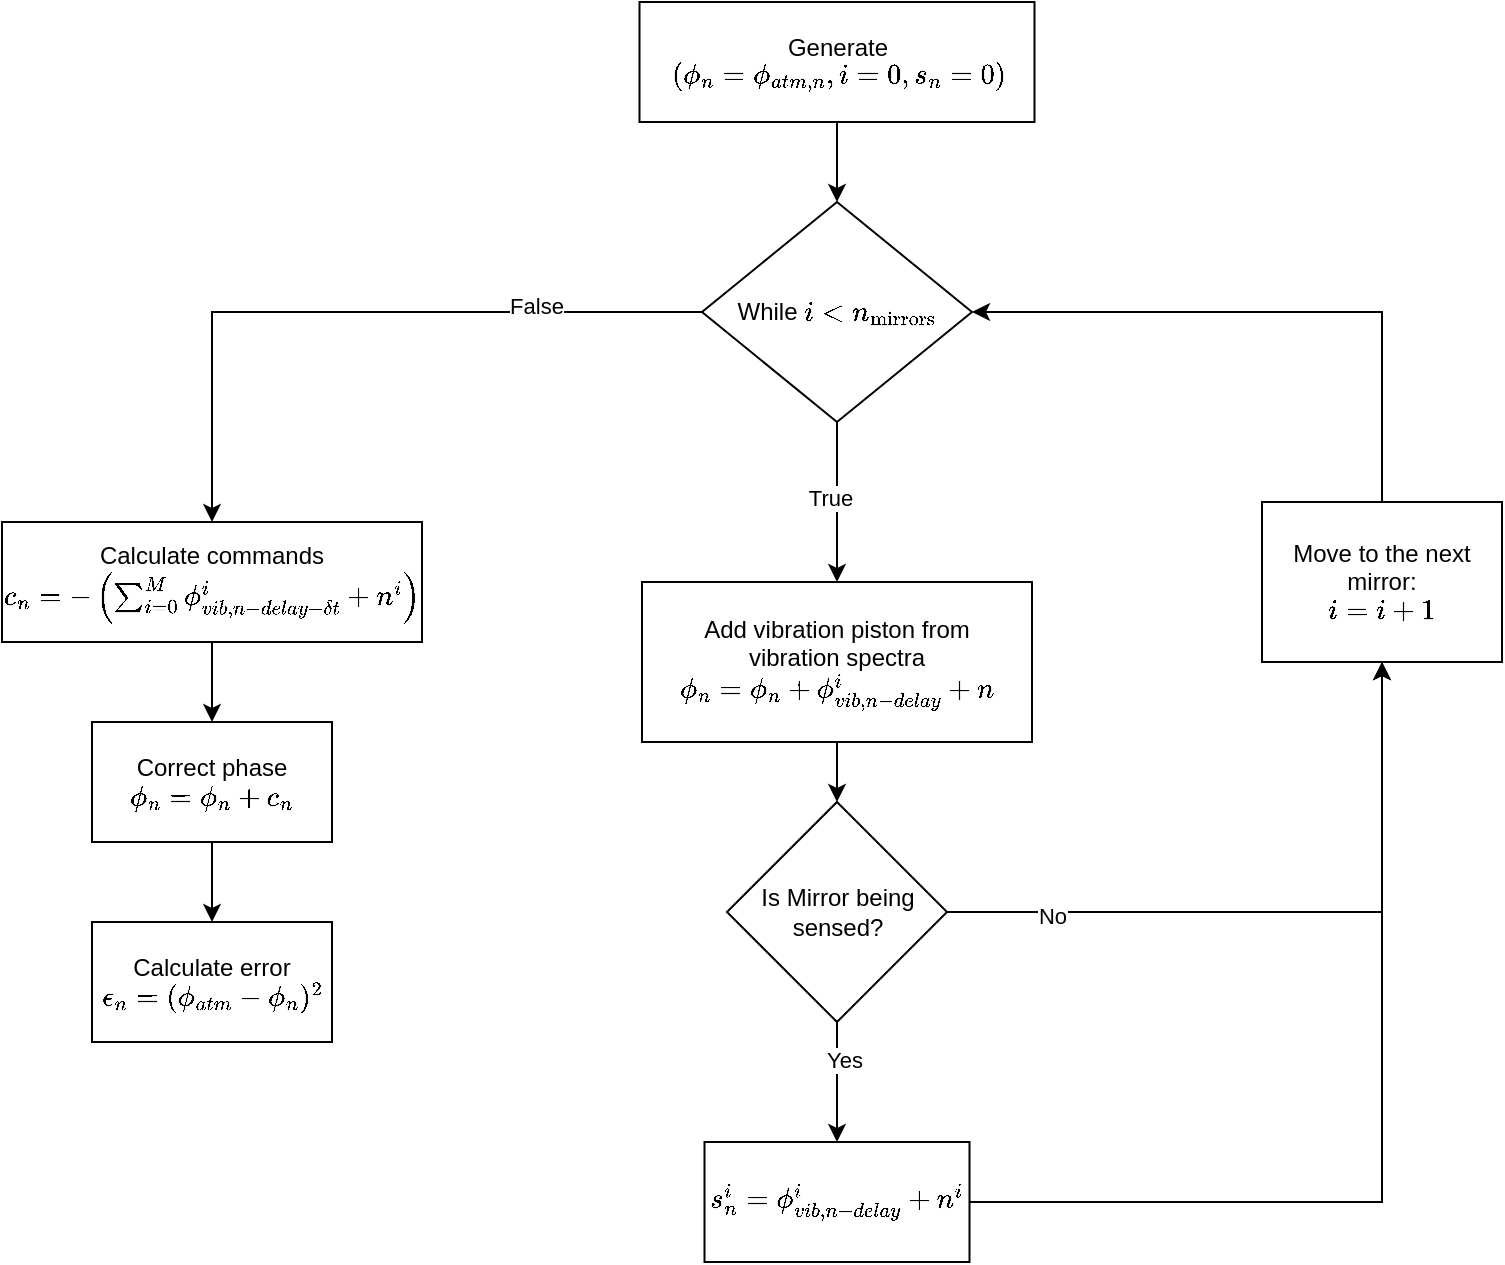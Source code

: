 <mxfile version="28.2.5" pages="5">
  <diagram id="vtG1QSBKQb1yQzs_CNGB" name="Reduced pipeline">
    <mxGraphModel dx="946" dy="549" grid="1" gridSize="10" guides="1" tooltips="1" connect="1" arrows="1" fold="1" page="1" pageScale="1" pageWidth="850" pageHeight="1100" math="1" shadow="0">
      <root>
        <mxCell id="0" />
        <mxCell id="1" parent="0" />
        <mxCell id="zL2rBSDNeWhpRYL6FzXf-2" style="edgeStyle=orthogonalEdgeStyle;rounded=0;orthogonalLoop=1;jettySize=auto;html=1;exitX=0.5;exitY=1;exitDx=0;exitDy=0;entryX=0.5;entryY=0;entryDx=0;entryDy=0;" edge="1" parent="1" source="zL2rBSDNeWhpRYL6FzXf-1" target="zL2rBSDNeWhpRYL6FzXf-4">
          <mxGeometry relative="1" as="geometry">
            <mxPoint x="350" y="200" as="targetPoint" />
          </mxGeometry>
        </mxCell>
        <mxCell id="zL2rBSDNeWhpRYL6FzXf-1" value="&lt;div&gt;Generate \((\phi_n = \phi_{atm,n},i=0, s_n=0)\)&lt;/div&gt;" style="whiteSpace=wrap;html=1;" vertex="1" parent="1">
          <mxGeometry x="358.75" y="70" width="197.5" height="60" as="geometry" />
        </mxCell>
        <mxCell id="zL2rBSDNeWhpRYL6FzXf-17" style="edgeStyle=orthogonalEdgeStyle;rounded=0;orthogonalLoop=1;jettySize=auto;html=1;exitX=0;exitY=0.5;exitDx=0;exitDy=0;entryX=0.5;entryY=0;entryDx=0;entryDy=0;" edge="1" parent="1" source="zL2rBSDNeWhpRYL6FzXf-4" target="zL2rBSDNeWhpRYL6FzXf-19">
          <mxGeometry relative="1" as="geometry">
            <mxPoint x="140" y="310" as="targetPoint" />
          </mxGeometry>
        </mxCell>
        <mxCell id="zL2rBSDNeWhpRYL6FzXf-18" value="False" style="edgeLabel;html=1;align=center;verticalAlign=middle;resizable=0;points=[];" vertex="1" connectable="0" parent="zL2rBSDNeWhpRYL6FzXf-17">
          <mxGeometry x="-0.523" y="-3" relative="1" as="geometry">
            <mxPoint as="offset" />
          </mxGeometry>
        </mxCell>
        <mxCell id="rXeDVkCeucwJwdOs3aNK-2" style="edgeStyle=orthogonalEdgeStyle;rounded=0;orthogonalLoop=1;jettySize=auto;html=1;exitX=0.5;exitY=1;exitDx=0;exitDy=0;entryX=0.5;entryY=0;entryDx=0;entryDy=0;" edge="1" parent="1" source="zL2rBSDNeWhpRYL6FzXf-4" target="zL2rBSDNeWhpRYL6FzXf-6">
          <mxGeometry relative="1" as="geometry" />
        </mxCell>
        <mxCell id="rXeDVkCeucwJwdOs3aNK-3" value="True" style="edgeLabel;html=1;align=center;verticalAlign=middle;resizable=0;points=[];" vertex="1" connectable="0" parent="rXeDVkCeucwJwdOs3aNK-2">
          <mxGeometry x="-0.062" y="-4" relative="1" as="geometry">
            <mxPoint as="offset" />
          </mxGeometry>
        </mxCell>
        <mxCell id="zL2rBSDNeWhpRYL6FzXf-4" value="While \(i &amp;lt; n_\text{mirrors}\)" style="rhombus;whiteSpace=wrap;html=1;" vertex="1" parent="1">
          <mxGeometry x="390" y="170" width="135" height="110" as="geometry" />
        </mxCell>
        <mxCell id="zL2rBSDNeWhpRYL6FzXf-8" style="edgeStyle=orthogonalEdgeStyle;rounded=0;orthogonalLoop=1;jettySize=auto;html=1;exitX=0.5;exitY=1;exitDx=0;exitDy=0;entryX=0.5;entryY=0;entryDx=0;entryDy=0;" edge="1" parent="1" source="zL2rBSDNeWhpRYL6FzXf-6" target="zL2rBSDNeWhpRYL6FzXf-7">
          <mxGeometry relative="1" as="geometry" />
        </mxCell>
        <mxCell id="zL2rBSDNeWhpRYL6FzXf-6" value="&lt;div&gt;Add vibration piston from&lt;/div&gt;&lt;div&gt;vibration spectra&lt;/div&gt;&lt;div&gt;\(\phi_n = \phi_n + \phi^i_{vib,n-delay} + n\)&lt;/div&gt;" style="whiteSpace=wrap;html=1;" vertex="1" parent="1">
          <mxGeometry x="360" y="360" width="195" height="80" as="geometry" />
        </mxCell>
        <mxCell id="rXeDVkCeucwJwdOs3aNK-4" style="edgeStyle=orthogonalEdgeStyle;rounded=0;orthogonalLoop=1;jettySize=auto;html=1;exitX=0.5;exitY=1;exitDx=0;exitDy=0;entryX=0.5;entryY=0;entryDx=0;entryDy=0;" edge="1" parent="1" source="zL2rBSDNeWhpRYL6FzXf-7" target="rXeDVkCeucwJwdOs3aNK-8">
          <mxGeometry relative="1" as="geometry">
            <mxPoint x="458" y="630" as="targetPoint" />
          </mxGeometry>
        </mxCell>
        <mxCell id="rXeDVkCeucwJwdOs3aNK-7" value="Yes" style="edgeLabel;html=1;align=center;verticalAlign=middle;resizable=0;points=[];" vertex="1" connectable="0" parent="rXeDVkCeucwJwdOs3aNK-4">
          <mxGeometry x="-0.366" y="3" relative="1" as="geometry">
            <mxPoint as="offset" />
          </mxGeometry>
        </mxCell>
        <mxCell id="rXeDVkCeucwJwdOs3aNK-5" style="edgeStyle=orthogonalEdgeStyle;rounded=0;orthogonalLoop=1;jettySize=auto;html=1;exitX=1;exitY=0.5;exitDx=0;exitDy=0;entryX=0.5;entryY=1;entryDx=0;entryDy=0;" edge="1" parent="1" source="zL2rBSDNeWhpRYL6FzXf-7" target="zL2rBSDNeWhpRYL6FzXf-14">
          <mxGeometry relative="1" as="geometry" />
        </mxCell>
        <mxCell id="rXeDVkCeucwJwdOs3aNK-6" value="No" style="edgeLabel;html=1;align=center;verticalAlign=middle;resizable=0;points=[];" vertex="1" connectable="0" parent="rXeDVkCeucwJwdOs3aNK-5">
          <mxGeometry x="-0.696" y="-2" relative="1" as="geometry">
            <mxPoint as="offset" />
          </mxGeometry>
        </mxCell>
        <mxCell id="zL2rBSDNeWhpRYL6FzXf-7" value="&lt;div&gt;Is Mirror being&lt;/div&gt;&lt;div&gt;sensed?&lt;/div&gt;" style="rhombus;whiteSpace=wrap;html=1;" vertex="1" parent="1">
          <mxGeometry x="402.5" y="470" width="110" height="110" as="geometry" />
        </mxCell>
        <mxCell id="zL2rBSDNeWhpRYL6FzXf-15" style="edgeStyle=orthogonalEdgeStyle;rounded=0;orthogonalLoop=1;jettySize=auto;html=1;exitX=0.5;exitY=0;exitDx=0;exitDy=0;entryX=1;entryY=0.5;entryDx=0;entryDy=0;" edge="1" parent="1" source="zL2rBSDNeWhpRYL6FzXf-14" target="zL2rBSDNeWhpRYL6FzXf-4">
          <mxGeometry relative="1" as="geometry" />
        </mxCell>
        <mxCell id="zL2rBSDNeWhpRYL6FzXf-14" value="Move to the next mirror:&lt;div&gt;\(i = i +1\)&lt;/div&gt;" style="whiteSpace=wrap;html=1;" vertex="1" parent="1">
          <mxGeometry x="670" y="320" width="120" height="80" as="geometry" />
        </mxCell>
        <mxCell id="zL2rBSDNeWhpRYL6FzXf-21" style="edgeStyle=orthogonalEdgeStyle;rounded=0;orthogonalLoop=1;jettySize=auto;html=1;exitX=0.5;exitY=1;exitDx=0;exitDy=0;entryX=0.5;entryY=0;entryDx=0;entryDy=0;" edge="1" parent="1" source="zL2rBSDNeWhpRYL6FzXf-19" target="zL2rBSDNeWhpRYL6FzXf-22">
          <mxGeometry relative="1" as="geometry">
            <mxPoint x="140" y="450" as="targetPoint" />
          </mxGeometry>
        </mxCell>
        <mxCell id="zL2rBSDNeWhpRYL6FzXf-19" value="&lt;div&gt;Calculate commands&lt;/div&gt;&lt;div&gt;\(c_n =- \left(\sum^M_{i=0} \phi^i_{vib,n-delay-\delta t} + n^i\right)\)&lt;/div&gt;" style="whiteSpace=wrap;html=1;" vertex="1" parent="1">
          <mxGeometry x="40" y="330" width="210" height="60" as="geometry" />
        </mxCell>
        <mxCell id="z2Bbj1VNcDYIr00cgcai-2" style="edgeStyle=orthogonalEdgeStyle;rounded=0;orthogonalLoop=1;jettySize=auto;html=1;exitX=0.5;exitY=1;exitDx=0;exitDy=0;entryX=0.5;entryY=0;entryDx=0;entryDy=0;" edge="1" parent="1" source="zL2rBSDNeWhpRYL6FzXf-22" target="z2Bbj1VNcDYIr00cgcai-3">
          <mxGeometry relative="1" as="geometry">
            <mxPoint x="145" y="550" as="targetPoint" />
          </mxGeometry>
        </mxCell>
        <mxCell id="zL2rBSDNeWhpRYL6FzXf-22" value="&lt;div&gt;Correct phase&lt;/div&gt;&lt;div&gt;\(\phi_n = \phi_n + c_n\)&lt;/div&gt;" style="rounded=0;whiteSpace=wrap;html=1;" vertex="1" parent="1">
          <mxGeometry x="85" y="430" width="120" height="60" as="geometry" />
        </mxCell>
        <mxCell id="z2Bbj1VNcDYIr00cgcai-1" style="edgeStyle=orthogonalEdgeStyle;rounded=0;orthogonalLoop=1;jettySize=auto;html=1;exitX=1;exitY=0.5;exitDx=0;exitDy=0;entryX=0.5;entryY=1;entryDx=0;entryDy=0;" edge="1" parent="1" source="rXeDVkCeucwJwdOs3aNK-8" target="zL2rBSDNeWhpRYL6FzXf-14">
          <mxGeometry relative="1" as="geometry" />
        </mxCell>
        <mxCell id="rXeDVkCeucwJwdOs3aNK-8" value="\( s^i_n = \phi^i_{vib,n-delay} + n^i\)" style="whiteSpace=wrap;html=1;" vertex="1" parent="1">
          <mxGeometry x="391.25" y="640" width="132.5" height="60" as="geometry" />
        </mxCell>
        <mxCell id="z2Bbj1VNcDYIr00cgcai-3" value="&lt;div&gt;Calculate error&lt;/div&gt;&lt;div&gt;\(\epsilon_n = (\phi_{atm} - \phi_n)^2 \)&lt;/div&gt;" style="rounded=0;whiteSpace=wrap;html=1;" vertex="1" parent="1">
          <mxGeometry x="85" y="530" width="120" height="60" as="geometry" />
        </mxCell>
      </root>
    </mxGraphModel>
  </diagram>
  <diagram name="Generation of random phase" id="AdxxEe9DetVni2lw3dZn">
    <mxGraphModel dx="946" dy="549" grid="1" gridSize="10" guides="1" tooltips="1" connect="1" arrows="1" fold="1" page="1" pageScale="1" pageWidth="850" pageHeight="1100" math="1" shadow="0">
      <root>
        <mxCell id="0" />
        <mxCell id="1" parent="0" />
        <mxCell id="WzZo7rwBPiSS0nhT-lU2-1" style="edgeStyle=orthogonalEdgeStyle;rounded=0;orthogonalLoop=1;jettySize=auto;html=1;exitX=0.5;exitY=1;exitDx=0;exitDy=0;entryX=0.5;entryY=0;entryDx=0;entryDy=0;" edge="1" parent="1" source="Yv8FQt4upBwkiq0QZttE-1" target="Yv8FQt4upBwkiq0QZttE-4">
          <mxGeometry relative="1" as="geometry" />
        </mxCell>
        <mxCell id="Yv8FQt4upBwkiq0QZttE-1" value="&lt;div&gt;PSD&lt;/div&gt;&lt;div&gt;von Karman&lt;/div&gt;&lt;div&gt;diff piston&lt;/div&gt;&lt;div&gt;\(\Phi_{atm}\)&lt;/div&gt;" style="rounded=0;whiteSpace=wrap;html=1;" parent="1" vertex="1">
          <mxGeometry x="157.5" y="60" width="80" height="60" as="geometry" />
        </mxCell>
        <mxCell id="WzZo7rwBPiSS0nhT-lU2-2" style="edgeStyle=orthogonalEdgeStyle;rounded=0;orthogonalLoop=1;jettySize=auto;html=1;exitX=0.5;exitY=1;exitDx=0;exitDy=0;entryX=0.5;entryY=0;entryDx=0;entryDy=0;" edge="1" parent="1" source="Yv8FQt4upBwkiq0QZttE-4" target="Yv8FQt4upBwkiq0QZttE-8">
          <mxGeometry relative="1" as="geometry" />
        </mxCell>
        <mxCell id="Yv8FQt4upBwkiq0QZttE-4" value="&lt;div&gt;Calculate amplitude from \(A=\sqrt{\Phi_{atm}}\)&lt;/div&gt;&lt;div&gt;and random phase from \(\nu = r[0,2\pi]\)&lt;/div&gt;" style="rounded=0;whiteSpace=wrap;html=1;" parent="1" vertex="1">
          <mxGeometry x="137.5" y="150" width="120" height="90" as="geometry" />
        </mxCell>
        <mxCell id="WzZo7rwBPiSS0nhT-lU2-3" style="edgeStyle=orthogonalEdgeStyle;rounded=0;orthogonalLoop=1;jettySize=auto;html=1;exitX=0.5;exitY=1;exitDx=0;exitDy=0;entryX=0.5;entryY=0;entryDx=0;entryDy=0;" edge="1" parent="1" source="Yv8FQt4upBwkiq0QZttE-8" target="WzZo7rwBPiSS0nhT-lU2-4">
          <mxGeometry relative="1" as="geometry">
            <mxPoint x="197.5" y="360" as="targetPoint" />
          </mxGeometry>
        </mxCell>
        <mxCell id="Yv8FQt4upBwkiq0QZttE-8" value="&lt;div&gt;Calculate time series, \(\phi_{atm}\), from \(\mathcal{iF}\left(A^{i\nu}\right)\)&lt;/div&gt;" style="rounded=0;whiteSpace=wrap;html=1;" parent="1" vertex="1">
          <mxGeometry x="130" y="260" width="135" height="80" as="geometry" />
        </mxCell>
        <mxCell id="WzZo7rwBPiSS0nhT-lU2-4" value="&lt;div&gt;Output:&lt;/div&gt;&lt;div&gt;\((\phi_{atm}, \phi = \phi_{atm})\)&lt;/div&gt;" style="rounded=0;whiteSpace=wrap;html=1;" vertex="1" parent="1">
          <mxGeometry x="137.5" y="370" width="120" height="60" as="geometry" />
        </mxCell>
      </root>
    </mxGraphModel>
  </diagram>
  <diagram id="lOZA0CJew_lQM3igPh2c" name="Addition of mirror phase">
    <mxGraphModel dx="946" dy="549" grid="1" gridSize="10" guides="1" tooltips="1" connect="1" arrows="1" fold="1" page="1" pageScale="1" pageWidth="850" pageHeight="1100" math="1" shadow="0">
      <root>
        <mxCell id="0" />
        <mxCell id="1" parent="0" />
        <mxCell id="QjJH-eooYAeSzx2Q5K5P-23" style="edgeStyle=orthogonalEdgeStyle;rounded=0;orthogonalLoop=1;jettySize=auto;html=1;exitX=0.5;exitY=1;exitDx=0;exitDy=0;entryX=0.5;entryY=0;entryDx=0;entryDy=0;entryPerimeter=0;" edge="1" parent="1" source="R6jhTGRV_RDnrPqfVh85-1" target="QjJH-eooYAeSzx2Q5K5P-32">
          <mxGeometry relative="1" as="geometry">
            <mxPoint x="320" y="230" as="targetPoint" />
          </mxGeometry>
        </mxCell>
        <mxCell id="R6jhTGRV_RDnrPqfVh85-1" value="&lt;div&gt;Input: \(\phi\)&lt;/div&gt;" style="rounded=0;whiteSpace=wrap;html=1;" vertex="1" parent="1">
          <mxGeometry x="260" y="280" width="120" height="60" as="geometry" />
        </mxCell>
        <mxCell id="QjJH-eooYAeSzx2Q5K5P-18" style="edgeStyle=orthogonalEdgeStyle;rounded=0;orthogonalLoop=1;jettySize=auto;html=1;exitX=0.5;exitY=1;exitDx=0;exitDy=0;entryX=0.5;entryY=0;entryDx=0;entryDy=0;" edge="1" parent="1" source="rb6a3woX7j6Ven6qoKM5-1" target="QjJH-eooYAeSzx2Q5K5P-13">
          <mxGeometry relative="1" as="geometry" />
        </mxCell>
        <mxCell id="rb6a3woX7j6Ven6qoKM5-1" value="&lt;div&gt;Input:&lt;/div&gt;&lt;div&gt;\(\vec{v}_0 = (f_0, w_{vib}, \sigma^2)\)&lt;/div&gt;" style="rounded=0;whiteSpace=wrap;html=1;" vertex="1" parent="1">
          <mxGeometry x="470" y="30" width="120" height="60" as="geometry" />
        </mxCell>
        <mxCell id="QjJH-eooYAeSzx2Q5K5P-1" style="edgeStyle=orthogonalEdgeStyle;rounded=0;orthogonalLoop=1;jettySize=auto;html=1;exitX=0.5;exitY=1;exitDx=0;exitDy=0;entryX=0.5;entryY=0;entryDx=0;entryDy=0;exitPerimeter=0;" edge="1" parent="1" source="QjJH-eooYAeSzx2Q5K5P-6" target="QjJH-eooYAeSzx2Q5K5P-4">
          <mxGeometry relative="1" as="geometry">
            <mxPoint x="655" y="290" as="sourcePoint" />
          </mxGeometry>
        </mxCell>
        <mxCell id="QjJH-eooYAeSzx2Q5K5P-3" style="edgeStyle=orthogonalEdgeStyle;rounded=0;orthogonalLoop=1;jettySize=auto;html=1;exitX=0.5;exitY=1;exitDx=0;exitDy=0;entryX=0.5;entryY=0;entryDx=0;entryDy=0;" edge="1" parent="1" source="QjJH-eooYAeSzx2Q5K5P-4" target="QjJH-eooYAeSzx2Q5K5P-5">
          <mxGeometry relative="1" as="geometry" />
        </mxCell>
        <mxCell id="QjJH-eooYAeSzx2Q5K5P-4" value="&lt;div&gt;Calculate amplitude from \(A=\sqrt{\Phi_{atm}}\)&lt;/div&gt;&lt;div&gt;and random phase from \(\nu = r[0,2\pi]\)&lt;/div&gt;" style="rounded=0;whiteSpace=wrap;html=1;" vertex="1" parent="1">
          <mxGeometry x="595" y="310" width="120" height="90" as="geometry" />
        </mxCell>
        <mxCell id="QjJH-eooYAeSzx2Q5K5P-28" style="edgeStyle=orthogonalEdgeStyle;rounded=0;orthogonalLoop=1;jettySize=auto;html=1;exitX=0.5;exitY=1;exitDx=0;exitDy=0;entryX=0.5;entryY=0;entryDx=0;entryDy=0;" edge="1" parent="1" source="QjJH-eooYAeSzx2Q5K5P-5" target="QjJH-eooYAeSzx2Q5K5P-29">
          <mxGeometry relative="1" as="geometry">
            <mxPoint x="655" y="560" as="targetPoint" />
          </mxGeometry>
        </mxCell>
        <mxCell id="QjJH-eooYAeSzx2Q5K5P-30" style="edgeStyle=orthogonalEdgeStyle;rounded=0;orthogonalLoop=1;jettySize=auto;html=1;exitX=0;exitY=0.5;exitDx=0;exitDy=0;entryX=1;entryY=0.5;entryDx=0;entryDy=0;entryPerimeter=0;" edge="1" parent="1" source="QjJH-eooYAeSzx2Q5K5P-5" target="QjJH-eooYAeSzx2Q5K5P-32">
          <mxGeometry relative="1" as="geometry">
            <mxPoint x="230" y="460" as="targetPoint" />
          </mxGeometry>
        </mxCell>
        <mxCell id="QjJH-eooYAeSzx2Q5K5P-5" value="&lt;div&gt;Calculate time series, \(\phi_{vib}\), from \(\mathcal{iF}\left(A^{i\nu}\right)\)&lt;/div&gt;" style="rounded=0;whiteSpace=wrap;html=1;" vertex="1" parent="1">
          <mxGeometry x="587.5" y="420" width="135" height="80" as="geometry" />
        </mxCell>
        <mxCell id="QjJH-eooYAeSzx2Q5K5P-6" value="" style="verticalLabelPosition=bottom;shadow=0;dashed=0;align=center;html=1;verticalAlign=top;shape=mxgraph.electrical.abstract.sum;" vertex="1" parent="1">
          <mxGeometry x="630" y="240" width="50" height="50" as="geometry" />
        </mxCell>
        <mxCell id="QjJH-eooYAeSzx2Q5K5P-16" style="edgeStyle=orthogonalEdgeStyle;rounded=0;orthogonalLoop=1;jettySize=auto;html=1;exitX=0.5;exitY=1;exitDx=0;exitDy=0;entryX=0.5;entryY=0;entryDx=0;entryDy=0;" edge="1" parent="1" source="QjJH-eooYAeSzx2Q5K5P-8" target="QjJH-eooYAeSzx2Q5K5P-15">
          <mxGeometry relative="1" as="geometry" />
        </mxCell>
        <mxCell id="QjJH-eooYAeSzx2Q5K5P-8" value="&lt;div&gt;Input:&lt;/div&gt;&lt;div&gt;\(\vec{v}_N = (f_0, w_{vib}, \sigma^2)\)&lt;/div&gt;" style="rounded=0;whiteSpace=wrap;html=1;" vertex="1" parent="1">
          <mxGeometry x="720" y="30" width="120" height="60" as="geometry" />
        </mxCell>
        <mxCell id="QjJH-eooYAeSzx2Q5K5P-19" style="edgeStyle=orthogonalEdgeStyle;rounded=0;orthogonalLoop=1;jettySize=auto;html=1;exitX=0.5;exitY=1;exitDx=0;exitDy=0;entryX=0.5;entryY=0;entryDx=0;entryDy=0;" edge="1" parent="1" source="QjJH-eooYAeSzx2Q5K5P-11" target="QjJH-eooYAeSzx2Q5K5P-14">
          <mxGeometry relative="1" as="geometry" />
        </mxCell>
        <mxCell id="QjJH-eooYAeSzx2Q5K5P-11" value="( ... )" style="rounded=0;whiteSpace=wrap;html=1;" vertex="1" parent="1">
          <mxGeometry x="610" y="30" width="90" height="60" as="geometry" />
        </mxCell>
        <mxCell id="QjJH-eooYAeSzx2Q5K5P-13" value="PSD calculation from AR(2) model, \(\Phi_{vib}\)" style="rounded=0;whiteSpace=wrap;html=1;" vertex="1" parent="1">
          <mxGeometry x="490" y="110" width="80" height="60" as="geometry" />
        </mxCell>
        <mxCell id="QjJH-eooYAeSzx2Q5K5P-14" value="PSD calculation from AR(2) model, \(\Phi_{vib}\)" style="rounded=0;whiteSpace=wrap;html=1;" vertex="1" parent="1">
          <mxGeometry x="610" y="110" width="80" height="60" as="geometry" />
        </mxCell>
        <mxCell id="QjJH-eooYAeSzx2Q5K5P-15" value="PSD calculation from AR(2) model, \(\Phi_{vib}\)" style="rounded=0;whiteSpace=wrap;html=1;" vertex="1" parent="1">
          <mxGeometry x="730" y="110" width="80" height="60" as="geometry" />
        </mxCell>
        <mxCell id="QjJH-eooYAeSzx2Q5K5P-20" style="edgeStyle=orthogonalEdgeStyle;rounded=0;orthogonalLoop=1;jettySize=auto;html=1;exitX=0.5;exitY=1;exitDx=0;exitDy=0;entryX=0.5;entryY=0;entryDx=0;entryDy=0;entryPerimeter=0;" edge="1" parent="1" source="QjJH-eooYAeSzx2Q5K5P-13" target="QjJH-eooYAeSzx2Q5K5P-6">
          <mxGeometry relative="1" as="geometry">
            <Array as="points">
              <mxPoint x="530" y="190" />
            </Array>
          </mxGeometry>
        </mxCell>
        <mxCell id="QjJH-eooYAeSzx2Q5K5P-21" style="edgeStyle=orthogonalEdgeStyle;rounded=0;orthogonalLoop=1;jettySize=auto;html=1;exitX=0.5;exitY=1;exitDx=0;exitDy=0;entryX=0.5;entryY=0;entryDx=0;entryDy=0;entryPerimeter=0;" edge="1" parent="1" source="QjJH-eooYAeSzx2Q5K5P-14" target="QjJH-eooYAeSzx2Q5K5P-6">
          <mxGeometry relative="1" as="geometry">
            <Array as="points">
              <mxPoint x="638" y="170" />
              <mxPoint x="638" y="190" />
              <mxPoint x="655" y="190" />
            </Array>
          </mxGeometry>
        </mxCell>
        <mxCell id="QjJH-eooYAeSzx2Q5K5P-22" style="edgeStyle=orthogonalEdgeStyle;rounded=0;orthogonalLoop=1;jettySize=auto;html=1;exitX=0.5;exitY=1;exitDx=0;exitDy=0;entryX=0.5;entryY=0;entryDx=0;entryDy=0;entryPerimeter=0;" edge="1" parent="1" source="QjJH-eooYAeSzx2Q5K5P-15" target="QjJH-eooYAeSzx2Q5K5P-6">
          <mxGeometry relative="1" as="geometry">
            <Array as="points">
              <mxPoint x="770" y="190" />
              <mxPoint x="655" y="190" />
            </Array>
          </mxGeometry>
        </mxCell>
        <mxCell id="QjJH-eooYAeSzx2Q5K5P-29" value="Return: \(\phi_{vib}\)" style="rounded=0;whiteSpace=wrap;html=1;" vertex="1" parent="1">
          <mxGeometry x="595" y="530" width="120" height="60" as="geometry" />
        </mxCell>
        <mxCell id="QjJH-eooYAeSzx2Q5K5P-33" style="edgeStyle=orthogonalEdgeStyle;rounded=0;orthogonalLoop=1;jettySize=auto;html=1;exitX=0.5;exitY=1;exitDx=0;exitDy=0;exitPerimeter=0;entryX=0.5;entryY=0;entryDx=0;entryDy=0;" edge="1" parent="1" source="QjJH-eooYAeSzx2Q5K5P-32" target="QjJH-eooYAeSzx2Q5K5P-38">
          <mxGeometry relative="1" as="geometry">
            <mxPoint x="320" y="550" as="targetPoint" />
          </mxGeometry>
        </mxCell>
        <mxCell id="QjJH-eooYAeSzx2Q5K5P-32" value="" style="verticalLabelPosition=bottom;shadow=0;dashed=0;align=center;html=1;verticalAlign=top;shape=mxgraph.electrical.abstract.sum;" vertex="1" parent="1">
          <mxGeometry x="295" y="435" width="50" height="50" as="geometry" />
        </mxCell>
        <mxCell id="QjJH-eooYAeSzx2Q5K5P-38" value="Return: \(\phi\)" style="rounded=0;whiteSpace=wrap;html=1;" vertex="1" parent="1">
          <mxGeometry x="260" y="530" width="120" height="60" as="geometry" />
        </mxCell>
      </root>
    </mxGraphModel>
  </diagram>
  <diagram id="PQ2ARRX8TM-H1tc1co6X" name="Mirror sensor">
    <mxGraphModel dx="946" dy="549" grid="1" gridSize="10" guides="1" tooltips="1" connect="1" arrows="1" fold="1" page="1" pageScale="1" pageWidth="850" pageHeight="1100" math="1" shadow="0">
      <root>
        <mxCell id="0" />
        <mxCell id="1" parent="0" />
        <mxCell id="TtQZbWAMXKVdj9CI9R09-7" style="edgeStyle=orthogonalEdgeStyle;rounded=0;orthogonalLoop=1;jettySize=auto;html=1;exitX=0.5;exitY=1;exitDx=0;exitDy=0;entryX=0.5;entryY=0;entryDx=0;entryDy=0;" edge="1" parent="1" source="TtQZbWAMXKVdj9CI9R09-1" target="TtQZbWAMXKVdj9CI9R09-2">
          <mxGeometry relative="1" as="geometry" />
        </mxCell>
        <mxCell id="TtQZbWAMXKVdj9CI9R09-1" value="Input: \(\phi_{vib,n}\)" style="rounded=0;whiteSpace=wrap;html=1;" vertex="1" parent="1">
          <mxGeometry x="110" y="40" width="120" height="60" as="geometry" />
        </mxCell>
        <mxCell id="TtQZbWAMXKVdj9CI9R09-8" style="edgeStyle=orthogonalEdgeStyle;rounded=0;orthogonalLoop=1;jettySize=auto;html=1;exitX=0.5;exitY=1;exitDx=0;exitDy=0;entryX=0.5;entryY=0;entryDx=0;entryDy=0;" edge="1" parent="1" source="TtQZbWAMXKVdj9CI9R09-2" target="TtQZbWAMXKVdj9CI9R09-9">
          <mxGeometry relative="1" as="geometry">
            <mxPoint x="170" y="280" as="targetPoint" />
          </mxGeometry>
        </mxCell>
        <mxCell id="TtQZbWAMXKVdj9CI9R09-2" value="&lt;div&gt;Integration of previous frames:&lt;/div&gt;&lt;div&gt;\( s = \phi_{vib,n-delay} + n\)&lt;/div&gt;" style="rounded=0;whiteSpace=wrap;html=1;" vertex="1" parent="1">
          <mxGeometry x="90" y="130" width="160" height="90" as="geometry" />
        </mxCell>
        <mxCell id="TtQZbWAMXKVdj9CI9R09-5" style="edgeStyle=orthogonalEdgeStyle;rounded=0;orthogonalLoop=1;jettySize=auto;html=1;exitX=0;exitY=0.5;exitDx=0;exitDy=0;entryX=1;entryY=0.5;entryDx=0;entryDy=0;" edge="1" parent="1" source="TtQZbWAMXKVdj9CI9R09-3" target="TtQZbWAMXKVdj9CI9R09-2">
          <mxGeometry relative="1" as="geometry" />
        </mxCell>
        <mxCell id="TtQZbWAMXKVdj9CI9R09-3" value="&lt;div&gt;\(n\) - detector noise&lt;/div&gt;\(n = N(0, \sigma^2_{n})\)" style="rounded=0;whiteSpace=wrap;html=1;" vertex="1" parent="1">
          <mxGeometry x="330" y="100" width="120" height="60" as="geometry" />
        </mxCell>
        <mxCell id="TtQZbWAMXKVdj9CI9R09-9" value="Output: \(s\)" style="whiteSpace=wrap;html=1;" vertex="1" parent="1">
          <mxGeometry x="110" y="260" width="120" height="60" as="geometry" />
        </mxCell>
        <mxCell id="TtQZbWAMXKVdj9CI9R09-11" style="edgeStyle=orthogonalEdgeStyle;rounded=0;orthogonalLoop=1;jettySize=auto;html=1;exitX=0;exitY=0.5;exitDx=0;exitDy=0;entryX=1;entryY=0.5;entryDx=0;entryDy=0;" edge="1" parent="1" source="TtQZbWAMXKVdj9CI9R09-10" target="TtQZbWAMXKVdj9CI9R09-2">
          <mxGeometry relative="1" as="geometry" />
        </mxCell>
        <mxCell id="TtQZbWAMXKVdj9CI9R09-10" value="&lt;div&gt;detector delay:&amp;nbsp;&lt;/div&gt;&lt;div&gt;in frames&lt;/div&gt;" style="whiteSpace=wrap;html=1;" vertex="1" parent="1">
          <mxGeometry x="330" y="180" width="120" height="60" as="geometry" />
        </mxCell>
        <mxCell id="-P484MSQL_tHYl5IMrKy-1" value="**Note** The definition here assumes a position detector - the real one will use an acceleration measurement" style="text;html=1;align=center;verticalAlign=middle;resizable=0;points=[];autosize=1;strokeColor=none;fillColor=none;" vertex="1" parent="1">
          <mxGeometry x="50" y="350" width="600" height="30" as="geometry" />
        </mxCell>
      </root>
    </mxGraphModel>
  </diagram>
  <diagram id="tBUE_LKnZjXBHfEuhelc" name="Delay Line">
    <mxGraphModel dx="946" dy="549" grid="1" gridSize="10" guides="1" tooltips="1" connect="1" arrows="1" fold="1" page="1" pageScale="1" pageWidth="850" pageHeight="1100" math="1" shadow="0">
      <root>
        <mxCell id="0" />
        <mxCell id="1" parent="0" />
        <mxCell id="B_Zw4TSifoxehzgOihlm-23" style="edgeStyle=orthogonalEdgeStyle;rounded=0;orthogonalLoop=1;jettySize=auto;html=1;exitX=0.5;exitY=1;exitDx=0;exitDy=0;entryX=0.5;entryY=0;entryDx=0;entryDy=0;entryPerimeter=0;" edge="1" parent="1" source="B_Zw4TSifoxehzgOihlm-1" target="B_Zw4TSifoxehzgOihlm-25">
          <mxGeometry relative="1" as="geometry">
            <mxPoint x="140" y="350" as="targetPoint" />
          </mxGeometry>
        </mxCell>
        <mxCell id="B_Zw4TSifoxehzgOihlm-1" value="Input: \(\phi\)" style="whiteSpace=wrap;html=1;" vertex="1" parent="1">
          <mxGeometry x="80" y="230" width="120" height="60" as="geometry" />
        </mxCell>
        <mxCell id="B_Zw4TSifoxehzgOihlm-3" value="Input: \(s\)" style="whiteSpace=wrap;html=1;" vertex="1" parent="1">
          <mxGeometry x="470" y="110" width="80" height="60" as="geometry" />
        </mxCell>
        <mxCell id="B_Zw4TSifoxehzgOihlm-5" value="" style="strokeWidth=2;html=1;shape=mxgraph.flowchart.annotation_2;align=left;labelPosition=right;pointerEvents=1;rotation=90;" vertex="1" parent="1">
          <mxGeometry x="610" y="-90" width="50" height="360" as="geometry" />
        </mxCell>
        <mxCell id="B_Zw4TSifoxehzgOihlm-6" value="For each of the \(M\) sensed mirrors" style="text;html=1;align=center;verticalAlign=middle;resizable=0;points=[];autosize=1;strokeColor=none;fillColor=none;" vertex="1" parent="1">
          <mxGeometry x="530" y="30" width="210" height="30" as="geometry" />
        </mxCell>
        <mxCell id="B_Zw4TSifoxehzgOihlm-13" style="edgeStyle=orthogonalEdgeStyle;rounded=0;orthogonalLoop=1;jettySize=auto;html=1;exitX=0.5;exitY=1;exitDx=0;exitDy=0;" edge="1" parent="1" source="B_Zw4TSifoxehzgOihlm-7">
          <mxGeometry relative="1" as="geometry">
            <mxPoint x="630" y="260" as="targetPoint" />
          </mxGeometry>
        </mxCell>
        <mxCell id="B_Zw4TSifoxehzgOihlm-7" value="Input: \(s\)" style="whiteSpace=wrap;html=1;" vertex="1" parent="1">
          <mxGeometry x="710" y="110" width="80" height="60" as="geometry" />
        </mxCell>
        <mxCell id="B_Zw4TSifoxehzgOihlm-12" style="edgeStyle=orthogonalEdgeStyle;rounded=0;orthogonalLoop=1;jettySize=auto;html=1;exitX=0.5;exitY=1;exitDx=0;exitDy=0;" edge="1" parent="1" source="B_Zw4TSifoxehzgOihlm-8">
          <mxGeometry relative="1" as="geometry">
            <mxPoint x="630" y="260" as="targetPoint" />
          </mxGeometry>
        </mxCell>
        <mxCell id="B_Zw4TSifoxehzgOihlm-8" value="(...)" style="whiteSpace=wrap;html=1;" vertex="1" parent="1">
          <mxGeometry x="590" y="110" width="80" height="60" as="geometry" />
        </mxCell>
        <mxCell id="B_Zw4TSifoxehzgOihlm-14" style="edgeStyle=orthogonalEdgeStyle;rounded=0;orthogonalLoop=1;jettySize=auto;html=1;exitX=0.5;exitY=1;exitDx=0;exitDy=0;exitPerimeter=0;entryX=0.5;entryY=0;entryDx=0;entryDy=0;" edge="1" parent="1" source="B_Zw4TSifoxehzgOihlm-10" target="B_Zw4TSifoxehzgOihlm-15">
          <mxGeometry relative="1" as="geometry">
            <mxPoint x="630" y="360" as="targetPoint" />
          </mxGeometry>
        </mxCell>
        <mxCell id="B_Zw4TSifoxehzgOihlm-10" value="" style="verticalLabelPosition=bottom;shadow=0;dashed=0;align=center;html=1;verticalAlign=top;shape=mxgraph.electrical.abstract.sum;" vertex="1" parent="1">
          <mxGeometry x="605" y="260" width="50" height="50" as="geometry" />
        </mxCell>
        <mxCell id="B_Zw4TSifoxehzgOihlm-11" style="edgeStyle=orthogonalEdgeStyle;rounded=0;orthogonalLoop=1;jettySize=auto;html=1;exitX=0.5;exitY=1;exitDx=0;exitDy=0;entryX=0.5;entryY=0;entryDx=0;entryDy=0;entryPerimeter=0;" edge="1" parent="1" source="B_Zw4TSifoxehzgOihlm-3" target="B_Zw4TSifoxehzgOihlm-10">
          <mxGeometry relative="1" as="geometry" />
        </mxCell>
        <mxCell id="B_Zw4TSifoxehzgOihlm-16" style="edgeStyle=orthogonalEdgeStyle;rounded=0;orthogonalLoop=1;jettySize=auto;html=1;exitX=0;exitY=0.5;exitDx=0;exitDy=0;entryX=1;entryY=0.5;entryDx=0;entryDy=0;" edge="1" parent="1" source="B_Zw4TSifoxehzgOihlm-15" target="B_Zw4TSifoxehzgOihlm-17">
          <mxGeometry relative="1" as="geometry">
            <mxPoint x="450" y="380" as="targetPoint" />
          </mxGeometry>
        </mxCell>
        <mxCell id="B_Zw4TSifoxehzgOihlm-15" value="\(s_T=\sum^M_{i=0} \phi^i_{vib,n-delay} + n\)" style="rounded=0;whiteSpace=wrap;html=1;" vertex="1" parent="1">
          <mxGeometry x="535" y="350" width="190" height="60" as="geometry" />
        </mxCell>
        <mxCell id="B_Zw4TSifoxehzgOihlm-22" style="edgeStyle=orthogonalEdgeStyle;rounded=0;orthogonalLoop=1;jettySize=auto;html=1;exitX=0;exitY=0.5;exitDx=0;exitDy=0;entryX=1;entryY=0.5;entryDx=0;entryDy=0;entryPerimeter=0;" edge="1" parent="1" source="B_Zw4TSifoxehzgOihlm-17" target="B_Zw4TSifoxehzgOihlm-25">
          <mxGeometry relative="1" as="geometry">
            <mxPoint x="170" y="380" as="targetPoint" />
          </mxGeometry>
        </mxCell>
        <mxCell id="B_Zw4TSifoxehzgOihlm-17" value="\(c=- \left(\sum^M_{i=0} \phi^i_{vib,n-delay-\delta t} + n\right)\)" style="whiteSpace=wrap;html=1;" vertex="1" parent="1">
          <mxGeometry x="250" y="350" width="200" height="60" as="geometry" />
        </mxCell>
        <mxCell id="B_Zw4TSifoxehzgOihlm-20" style="edgeStyle=orthogonalEdgeStyle;rounded=0;orthogonalLoop=1;jettySize=auto;html=1;exitX=0.5;exitY=0;exitDx=0;exitDy=0;entryX=0.5;entryY=1;entryDx=0;entryDy=0;" edge="1" parent="1" source="B_Zw4TSifoxehzgOihlm-18" target="B_Zw4TSifoxehzgOihlm-17">
          <mxGeometry relative="1" as="geometry" />
        </mxCell>
        <mxCell id="B_Zw4TSifoxehzgOihlm-18" value="Setting time delay - \(\delta t\)" style="rounded=0;whiteSpace=wrap;html=1;" vertex="1" parent="1">
          <mxGeometry x="275" y="450" width="150" height="60" as="geometry" />
        </mxCell>
        <mxCell id="B_Zw4TSifoxehzgOihlm-26" style="edgeStyle=orthogonalEdgeStyle;rounded=0;orthogonalLoop=1;jettySize=auto;html=1;exitX=0.5;exitY=1;exitDx=0;exitDy=0;exitPerimeter=0;entryX=0.5;entryY=0;entryDx=0;entryDy=0;" edge="1" parent="1" source="B_Zw4TSifoxehzgOihlm-25" target="B_Zw4TSifoxehzgOihlm-27">
          <mxGeometry relative="1" as="geometry">
            <mxPoint x="140" y="470" as="targetPoint" />
          </mxGeometry>
        </mxCell>
        <mxCell id="B_Zw4TSifoxehzgOihlm-25" value="" style="verticalLabelPosition=bottom;shadow=0;dashed=0;align=center;html=1;verticalAlign=top;shape=mxgraph.electrical.abstract.sum;" vertex="1" parent="1">
          <mxGeometry x="115" y="355" width="50" height="50" as="geometry" />
        </mxCell>
        <mxCell id="B_Zw4TSifoxehzgOihlm-27" value="Output: \(\phi + c\)" style="whiteSpace=wrap;html=1;" vertex="1" parent="1">
          <mxGeometry x="80" y="480" width="120" height="60" as="geometry" />
        </mxCell>
      </root>
    </mxGraphModel>
  </diagram>
</mxfile>
